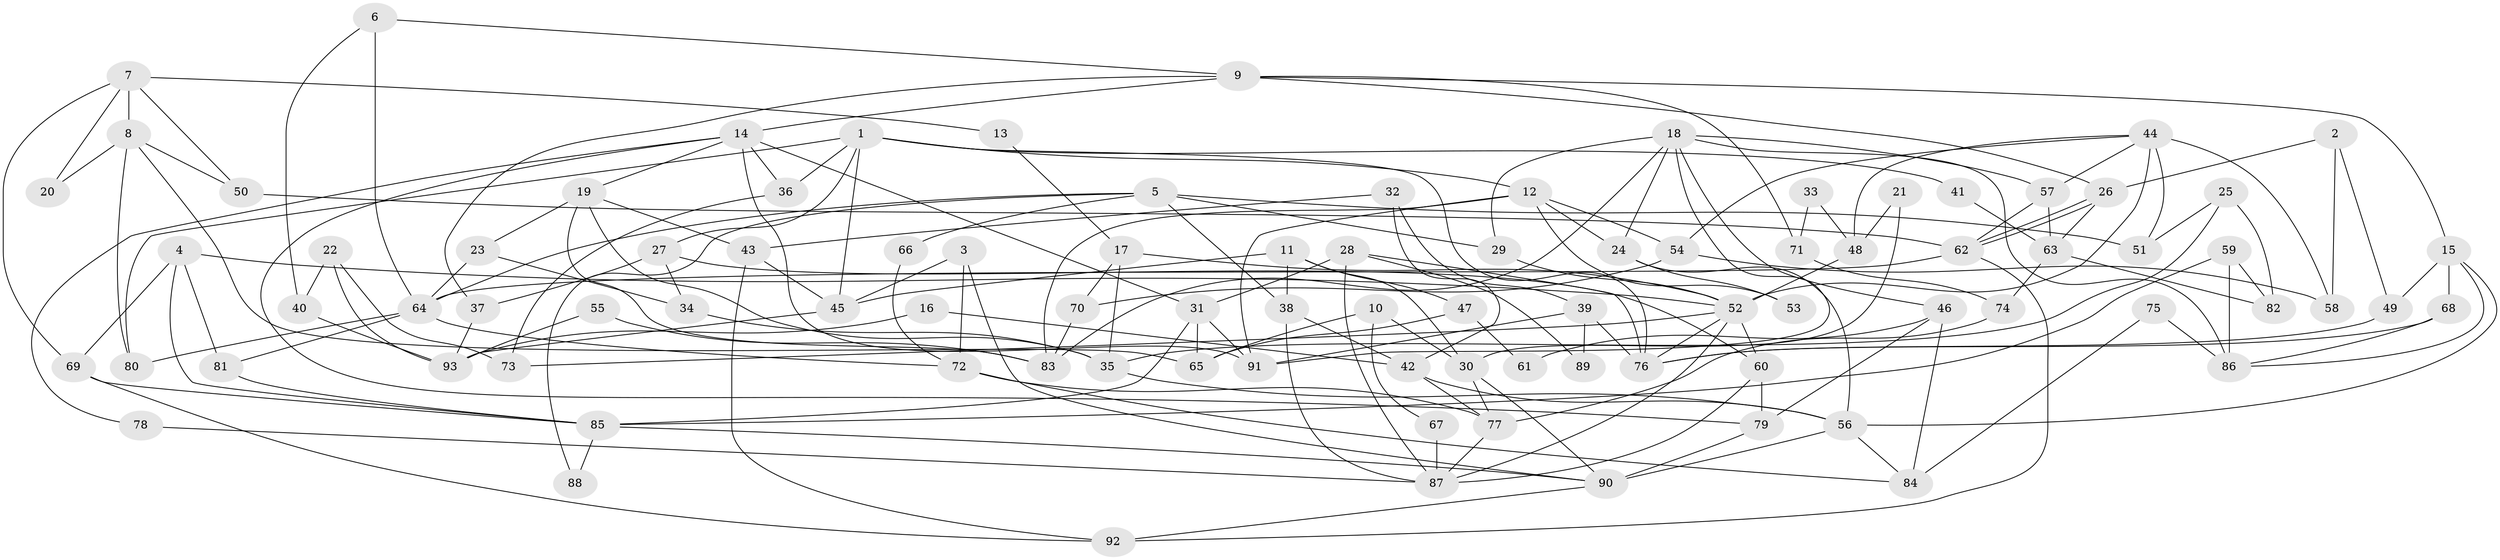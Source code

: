 // coarse degree distribution, {11: 0.03389830508474576, 4: 0.22033898305084745, 3: 0.1694915254237288, 7: 0.11864406779661017, 5: 0.13559322033898305, 8: 0.1016949152542373, 6: 0.06779661016949153, 2: 0.13559322033898305, 9: 0.01694915254237288}
// Generated by graph-tools (version 1.1) at 2025/42/03/06/25 10:42:01]
// undirected, 93 vertices, 186 edges
graph export_dot {
graph [start="1"]
  node [color=gray90,style=filled];
  1;
  2;
  3;
  4;
  5;
  6;
  7;
  8;
  9;
  10;
  11;
  12;
  13;
  14;
  15;
  16;
  17;
  18;
  19;
  20;
  21;
  22;
  23;
  24;
  25;
  26;
  27;
  28;
  29;
  30;
  31;
  32;
  33;
  34;
  35;
  36;
  37;
  38;
  39;
  40;
  41;
  42;
  43;
  44;
  45;
  46;
  47;
  48;
  49;
  50;
  51;
  52;
  53;
  54;
  55;
  56;
  57;
  58;
  59;
  60;
  61;
  62;
  63;
  64;
  65;
  66;
  67;
  68;
  69;
  70;
  71;
  72;
  73;
  74;
  75;
  76;
  77;
  78;
  79;
  80;
  81;
  82;
  83;
  84;
  85;
  86;
  87;
  88;
  89;
  90;
  91;
  92;
  93;
  1 -- 76;
  1 -- 27;
  1 -- 12;
  1 -- 36;
  1 -- 41;
  1 -- 45;
  1 -- 80;
  2 -- 26;
  2 -- 49;
  2 -- 58;
  3 -- 45;
  3 -- 72;
  3 -- 90;
  4 -- 52;
  4 -- 69;
  4 -- 81;
  4 -- 85;
  5 -- 38;
  5 -- 29;
  5 -- 51;
  5 -- 64;
  5 -- 66;
  5 -- 88;
  6 -- 64;
  6 -- 9;
  6 -- 40;
  7 -- 8;
  7 -- 69;
  7 -- 13;
  7 -- 20;
  7 -- 50;
  8 -- 50;
  8 -- 80;
  8 -- 20;
  8 -- 65;
  9 -- 14;
  9 -- 15;
  9 -- 26;
  9 -- 37;
  9 -- 71;
  10 -- 30;
  10 -- 65;
  10 -- 67;
  11 -- 45;
  11 -- 30;
  11 -- 38;
  11 -- 47;
  12 -- 91;
  12 -- 24;
  12 -- 53;
  12 -- 54;
  12 -- 83;
  13 -- 17;
  14 -- 19;
  14 -- 31;
  14 -- 36;
  14 -- 78;
  14 -- 79;
  14 -- 91;
  15 -- 68;
  15 -- 56;
  15 -- 49;
  15 -- 86;
  16 -- 93;
  16 -- 42;
  17 -- 70;
  17 -- 35;
  17 -- 52;
  18 -- 24;
  18 -- 57;
  18 -- 29;
  18 -- 46;
  18 -- 83;
  18 -- 86;
  18 -- 91;
  19 -- 83;
  19 -- 35;
  19 -- 23;
  19 -- 43;
  21 -- 30;
  21 -- 48;
  22 -- 40;
  22 -- 93;
  22 -- 73;
  23 -- 64;
  23 -- 34;
  24 -- 56;
  24 -- 53;
  25 -- 82;
  25 -- 51;
  25 -- 35;
  26 -- 62;
  26 -- 62;
  26 -- 63;
  27 -- 60;
  27 -- 34;
  27 -- 37;
  28 -- 76;
  28 -- 87;
  28 -- 31;
  28 -- 89;
  29 -- 52;
  30 -- 77;
  30 -- 90;
  31 -- 91;
  31 -- 65;
  31 -- 85;
  32 -- 42;
  32 -- 43;
  32 -- 39;
  33 -- 48;
  33 -- 71;
  34 -- 35;
  35 -- 56;
  36 -- 73;
  37 -- 93;
  38 -- 87;
  38 -- 42;
  39 -- 91;
  39 -- 76;
  39 -- 89;
  40 -- 93;
  41 -- 63;
  42 -- 56;
  42 -- 77;
  43 -- 92;
  43 -- 45;
  44 -- 58;
  44 -- 52;
  44 -- 48;
  44 -- 51;
  44 -- 54;
  44 -- 57;
  45 -- 93;
  46 -- 79;
  46 -- 61;
  46 -- 84;
  47 -- 65;
  47 -- 61;
  48 -- 52;
  49 -- 76;
  50 -- 62;
  52 -- 73;
  52 -- 60;
  52 -- 76;
  52 -- 87;
  54 -- 58;
  54 -- 70;
  55 -- 93;
  55 -- 83;
  56 -- 84;
  56 -- 90;
  57 -- 62;
  57 -- 63;
  59 -- 85;
  59 -- 86;
  59 -- 82;
  60 -- 79;
  60 -- 87;
  62 -- 64;
  62 -- 92;
  63 -- 74;
  63 -- 82;
  64 -- 81;
  64 -- 72;
  64 -- 80;
  66 -- 72;
  67 -- 87;
  68 -- 86;
  68 -- 76;
  69 -- 85;
  69 -- 92;
  70 -- 83;
  71 -- 74;
  72 -- 77;
  72 -- 84;
  74 -- 77;
  75 -- 84;
  75 -- 86;
  77 -- 87;
  78 -- 87;
  79 -- 90;
  81 -- 85;
  85 -- 88;
  85 -- 90;
  90 -- 92;
}
